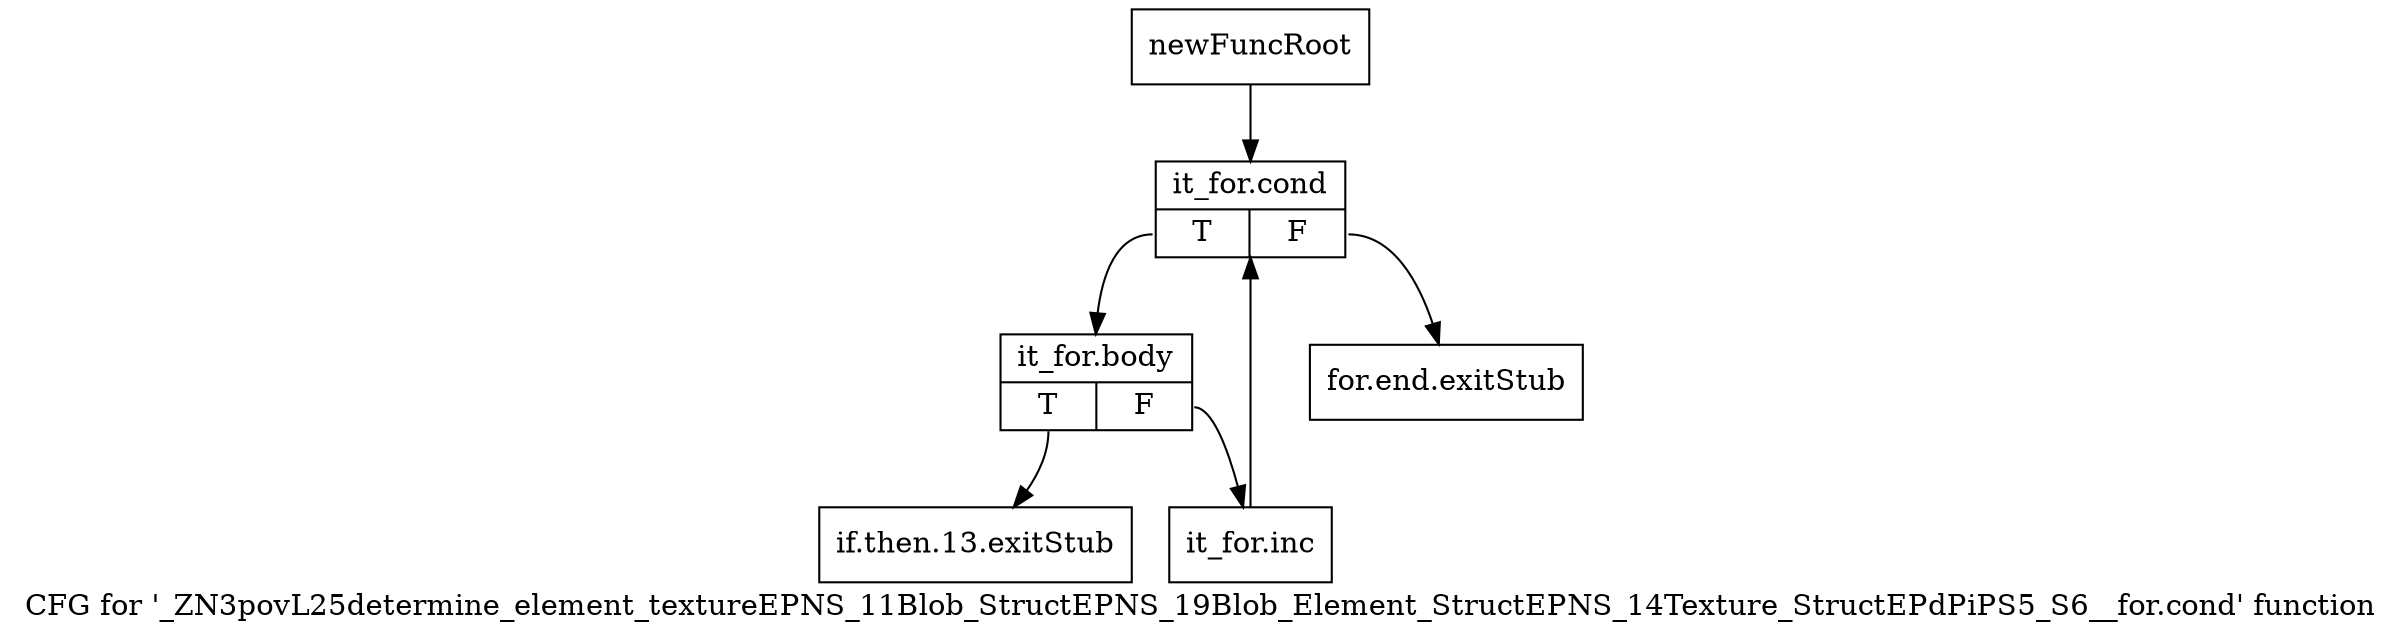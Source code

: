 digraph "CFG for '_ZN3povL25determine_element_textureEPNS_11Blob_StructEPNS_19Blob_Element_StructEPNS_14Texture_StructEPdPiPS5_S6__for.cond' function" {
	label="CFG for '_ZN3povL25determine_element_textureEPNS_11Blob_StructEPNS_19Blob_Element_StructEPNS_14Texture_StructEPdPiPS5_S6__for.cond' function";

	Node0x2330890 [shape=record,label="{newFuncRoot}"];
	Node0x2330890 -> Node0x2330980;
	Node0x23308e0 [shape=record,label="{for.end.exitStub}"];
	Node0x2330930 [shape=record,label="{if.then.13.exitStub}"];
	Node0x2330980 [shape=record,label="{it_for.cond|{<s0>T|<s1>F}}"];
	Node0x2330980:s0 -> Node0x23309d0;
	Node0x2330980:s1 -> Node0x23308e0;
	Node0x23309d0 [shape=record,label="{it_for.body|{<s0>T|<s1>F}}"];
	Node0x23309d0:s0 -> Node0x2330930;
	Node0x23309d0:s1 -> Node0x2330a20;
	Node0x2330a20 [shape=record,label="{it_for.inc}"];
	Node0x2330a20 -> Node0x2330980;
}

